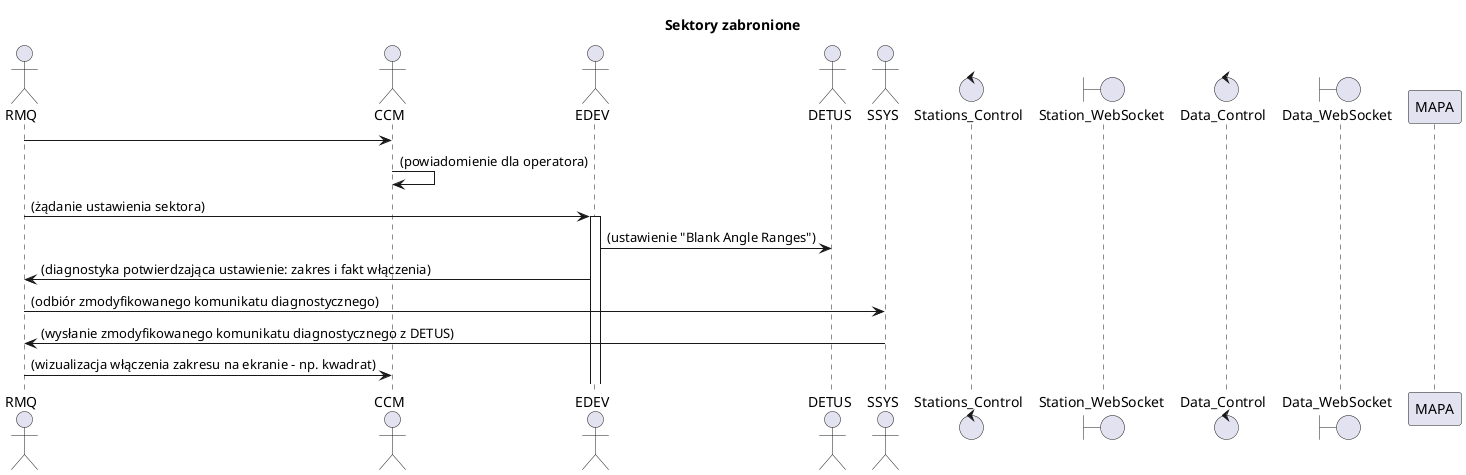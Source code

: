 @startuml
title Sektory zabronione
actor RMQ as RMQ
actor CCM 
actor EDEV 
actor DETUS 
actor SSYS 

control     Stations_Control as C1
boundary    Station_WebSocket as WS1
control     Data_Control as C2
boundary    Data_WebSocket as WS2
participant MAPA as Map

RMQ -> CCM 
CCM -> CCM:   (powiadomienie dla operatora)
RMQ -> EDEV : (żądanie ustawienia sektora)
activate EDEV
EDEV -> DETUS : (ustawienie "Blank Angle Ranges")
EDEV -> RMQ  : (diagnostyka potwierdzająca ustawienie: zakres i fakt włączenia)
RMQ -> SSYS : (odbiór zmodyfikowanego komunikatu diagnostycznego)
SSYS -> RMQ : (wysłanie zmodyfikowanego komunikatu diagnostycznego z DETUS)
RMQ -> CCM :  (wizualizacja włączenia zakresu na ekranie - np. kwadrat)

@enduml